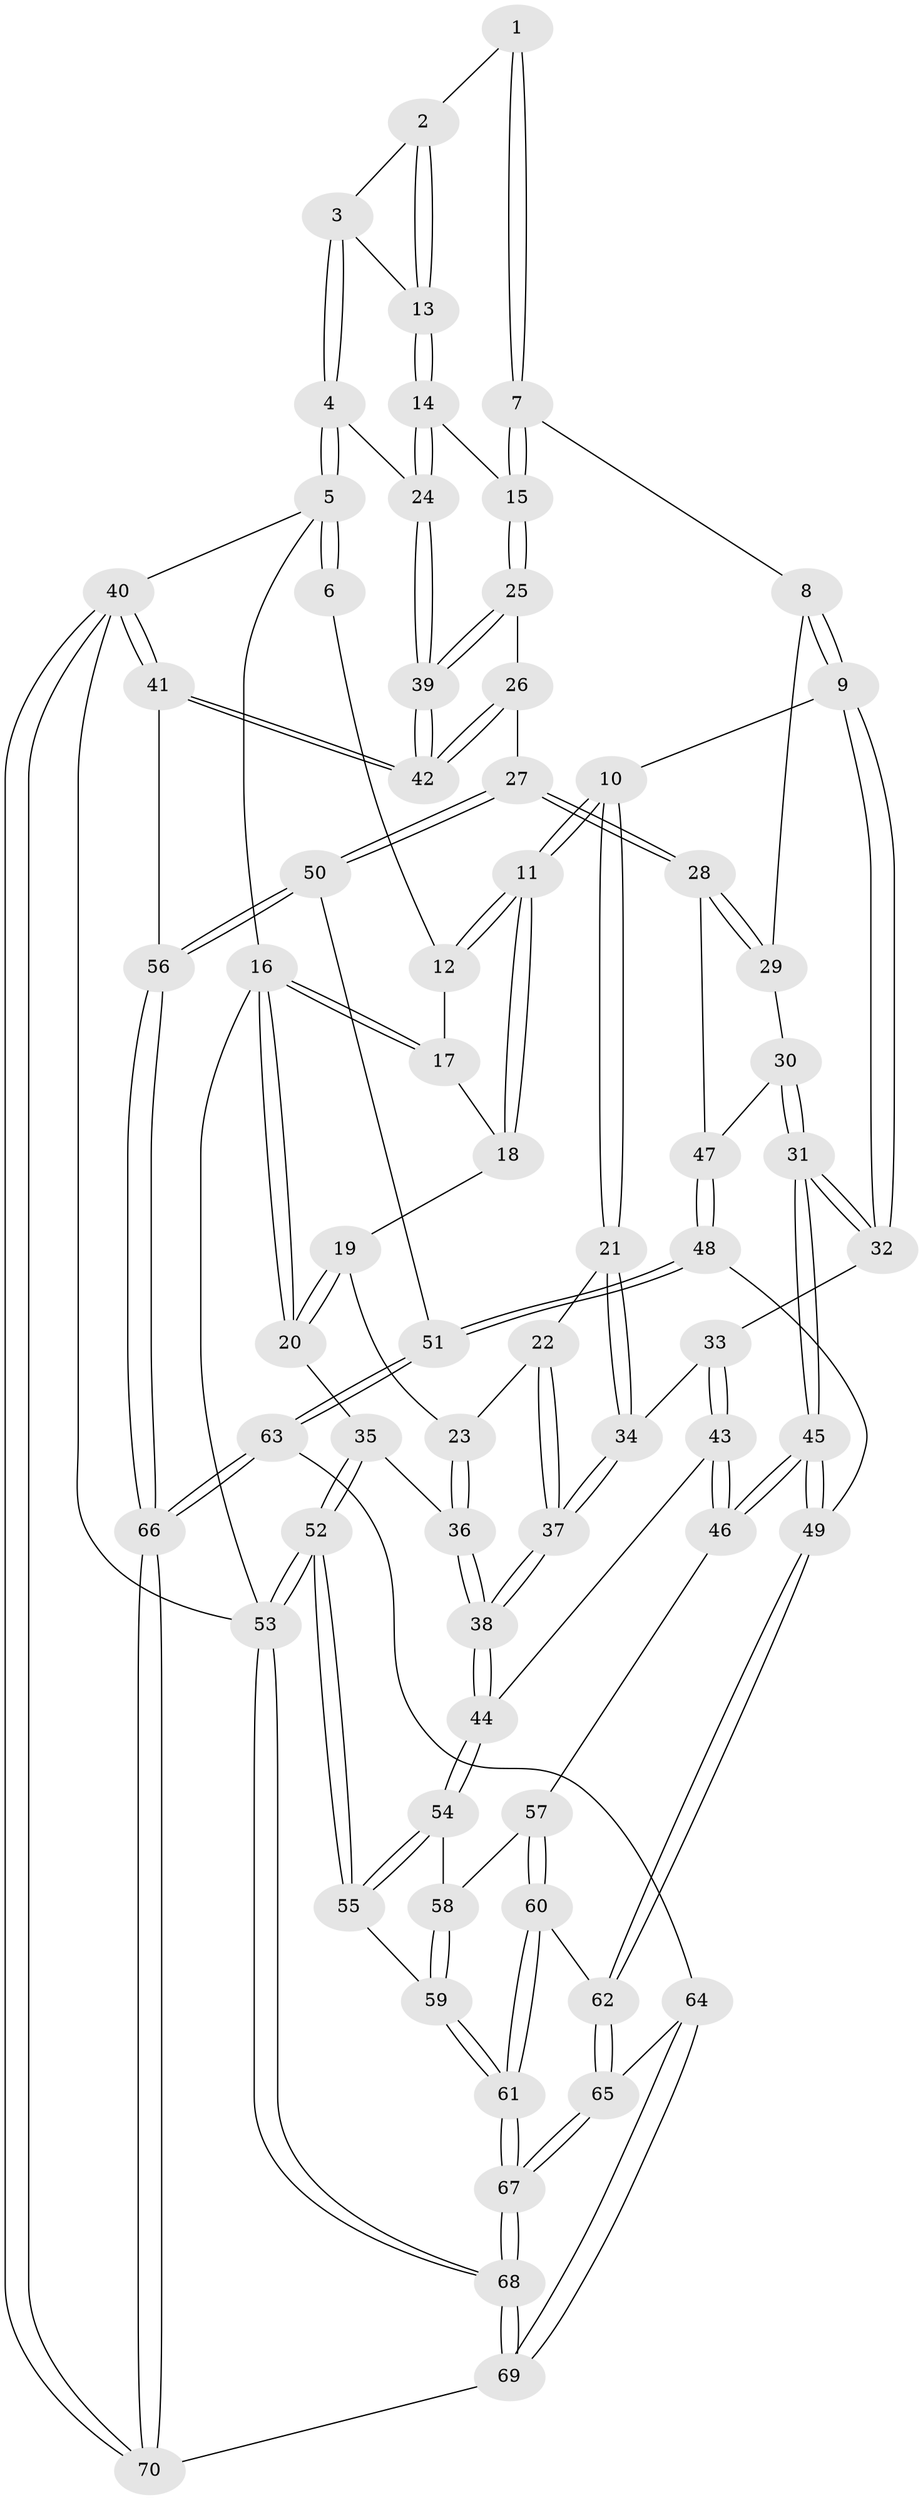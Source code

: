 // coarse degree distribution, {3: 0.35714285714285715, 4: 0.5357142857142857, 5: 0.07142857142857142, 2: 0.03571428571428571}
// Generated by graph-tools (version 1.1) at 2025/38/03/04/25 23:38:23]
// undirected, 70 vertices, 172 edges
graph export_dot {
  node [color=gray90,style=filled];
  1 [pos="+0.7148092370025175+0.06651201995468328"];
  2 [pos="+0.7780384608829733+0.1000796429354507"];
  3 [pos="+0.9497076322704759+0.13498969980611095"];
  4 [pos="+1+0.0041781306444618116"];
  5 [pos="+1+0"];
  6 [pos="+0.5903872113507919+0"];
  7 [pos="+0.7108452525608989+0.23269954593712072"];
  8 [pos="+0.636339621879391+0.2869553877697797"];
  9 [pos="+0.5440422023348422+0.27409880585587676"];
  10 [pos="+0.39677091148602955+0.13096988069398716"];
  11 [pos="+0.3845516790936095+0.07456862944315146"];
  12 [pos="+0.4532711585904273+0"];
  13 [pos="+0.858048428954317+0.26871144891177146"];
  14 [pos="+0.8483752031430155+0.3108281242195666"];
  15 [pos="+0.837964046604889+0.3301167077032857"];
  16 [pos="+0+0"];
  17 [pos="+0+0"];
  18 [pos="+0.15805448164703167+0.15912733631578085"];
  19 [pos="+0.14786416254817636+0.16748517533696872"];
  20 [pos="+0+0.2278891738608409"];
  21 [pos="+0.3512015611202861+0.31411429784918143"];
  22 [pos="+0.14452285004852292+0.34908420392745915"];
  23 [pos="+0.14207446240134594+0.3449856176707268"];
  24 [pos="+1+0.1392330472329875"];
  25 [pos="+0.8416326824155452+0.3755019613677957"];
  26 [pos="+0.8237975712019707+0.42766136470294386"];
  27 [pos="+0.7914673437334707+0.4530567807279281"];
  28 [pos="+0.7664048317889246+0.4481985615602049"];
  29 [pos="+0.6496596846645467+0.3199520426349439"];
  30 [pos="+0.5821521650249372+0.46131020199871"];
  31 [pos="+0.5748644792129924+0.4626907093813038"];
  32 [pos="+0.540769447175525+0.4154708459650295"];
  33 [pos="+0.3616671331134062+0.40090715690270096"];
  34 [pos="+0.3565492498738637+0.3927612816228029"];
  35 [pos="+0+0.3028174989909848"];
  36 [pos="+0+0.3211156158296673"];
  37 [pos="+0.15263219494640934+0.4701374508234292"];
  38 [pos="+0.14797709250076213+0.4799679044211618"];
  39 [pos="+1+0.3150552284113808"];
  40 [pos="+1+1"];
  41 [pos="+1+0.6461928792832938"];
  42 [pos="+1+0.6215286102521782"];
  43 [pos="+0.3806375103091525+0.5363486200214033"];
  44 [pos="+0.14449316830808717+0.5119492428328724"];
  45 [pos="+0.5022093768368103+0.6098045819501067"];
  46 [pos="+0.4024153585558095+0.5801801626496934"];
  47 [pos="+0.6585516047575856+0.46310089952585204"];
  48 [pos="+0.6450002905408934+0.689551417757518"];
  49 [pos="+0.5101799443028427+0.6211762141712021"];
  50 [pos="+0.780240179260089+0.6105495123345721"];
  51 [pos="+0.6950386544293095+0.7210391190863941"];
  52 [pos="+0+0.7380366476215154"];
  53 [pos="+0+1"];
  54 [pos="+0.13685255853325434+0.5303056584282342"];
  55 [pos="+0.00893065120760219+0.6998420788583759"];
  56 [pos="+1+0.6772460807991908"];
  57 [pos="+0.39509892704402144+0.5861832083750171"];
  58 [pos="+0.2910239155401187+0.6127264425400777"];
  59 [pos="+0.16216959188562521+0.7673118515584939"];
  60 [pos="+0.34555350243965094+0.689500181812911"];
  61 [pos="+0.2044223302406824+0.7994319798667558"];
  62 [pos="+0.4298448982718069+0.8166238763938215"];
  63 [pos="+0.7069251014891651+0.7818389200325637"];
  64 [pos="+0.43995376362323485+0.8461472759616127"];
  65 [pos="+0.42637872280231587+0.8391608561484692"];
  66 [pos="+0.7675569415135086+0.8963561718567375"];
  67 [pos="+0.2711845878838956+0.8944169904609073"];
  68 [pos="+0.23180983686691892+1"];
  69 [pos="+0.6552615216548635+1"];
  70 [pos="+0.7690126519142527+1"];
  1 -- 2;
  1 -- 7;
  1 -- 7;
  2 -- 3;
  2 -- 13;
  2 -- 13;
  3 -- 4;
  3 -- 4;
  3 -- 13;
  4 -- 5;
  4 -- 5;
  4 -- 24;
  5 -- 6;
  5 -- 6;
  5 -- 16;
  5 -- 40;
  6 -- 12;
  7 -- 8;
  7 -- 15;
  7 -- 15;
  8 -- 9;
  8 -- 9;
  8 -- 29;
  9 -- 10;
  9 -- 32;
  9 -- 32;
  10 -- 11;
  10 -- 11;
  10 -- 21;
  10 -- 21;
  11 -- 12;
  11 -- 12;
  11 -- 18;
  11 -- 18;
  12 -- 17;
  13 -- 14;
  13 -- 14;
  14 -- 15;
  14 -- 24;
  14 -- 24;
  15 -- 25;
  15 -- 25;
  16 -- 17;
  16 -- 17;
  16 -- 20;
  16 -- 20;
  16 -- 53;
  17 -- 18;
  18 -- 19;
  19 -- 20;
  19 -- 20;
  19 -- 23;
  20 -- 35;
  21 -- 22;
  21 -- 34;
  21 -- 34;
  22 -- 23;
  22 -- 37;
  22 -- 37;
  23 -- 36;
  23 -- 36;
  24 -- 39;
  24 -- 39;
  25 -- 26;
  25 -- 39;
  25 -- 39;
  26 -- 27;
  26 -- 42;
  26 -- 42;
  27 -- 28;
  27 -- 28;
  27 -- 50;
  27 -- 50;
  28 -- 29;
  28 -- 29;
  28 -- 47;
  29 -- 30;
  30 -- 31;
  30 -- 31;
  30 -- 47;
  31 -- 32;
  31 -- 32;
  31 -- 45;
  31 -- 45;
  32 -- 33;
  33 -- 34;
  33 -- 43;
  33 -- 43;
  34 -- 37;
  34 -- 37;
  35 -- 36;
  35 -- 52;
  35 -- 52;
  36 -- 38;
  36 -- 38;
  37 -- 38;
  37 -- 38;
  38 -- 44;
  38 -- 44;
  39 -- 42;
  39 -- 42;
  40 -- 41;
  40 -- 41;
  40 -- 70;
  40 -- 70;
  40 -- 53;
  41 -- 42;
  41 -- 42;
  41 -- 56;
  43 -- 44;
  43 -- 46;
  43 -- 46;
  44 -- 54;
  44 -- 54;
  45 -- 46;
  45 -- 46;
  45 -- 49;
  45 -- 49;
  46 -- 57;
  47 -- 48;
  47 -- 48;
  48 -- 49;
  48 -- 51;
  48 -- 51;
  49 -- 62;
  49 -- 62;
  50 -- 51;
  50 -- 56;
  50 -- 56;
  51 -- 63;
  51 -- 63;
  52 -- 53;
  52 -- 53;
  52 -- 55;
  52 -- 55;
  53 -- 68;
  53 -- 68;
  54 -- 55;
  54 -- 55;
  54 -- 58;
  55 -- 59;
  56 -- 66;
  56 -- 66;
  57 -- 58;
  57 -- 60;
  57 -- 60;
  58 -- 59;
  58 -- 59;
  59 -- 61;
  59 -- 61;
  60 -- 61;
  60 -- 61;
  60 -- 62;
  61 -- 67;
  61 -- 67;
  62 -- 65;
  62 -- 65;
  63 -- 64;
  63 -- 66;
  63 -- 66;
  64 -- 65;
  64 -- 69;
  64 -- 69;
  65 -- 67;
  65 -- 67;
  66 -- 70;
  66 -- 70;
  67 -- 68;
  67 -- 68;
  68 -- 69;
  68 -- 69;
  69 -- 70;
}
